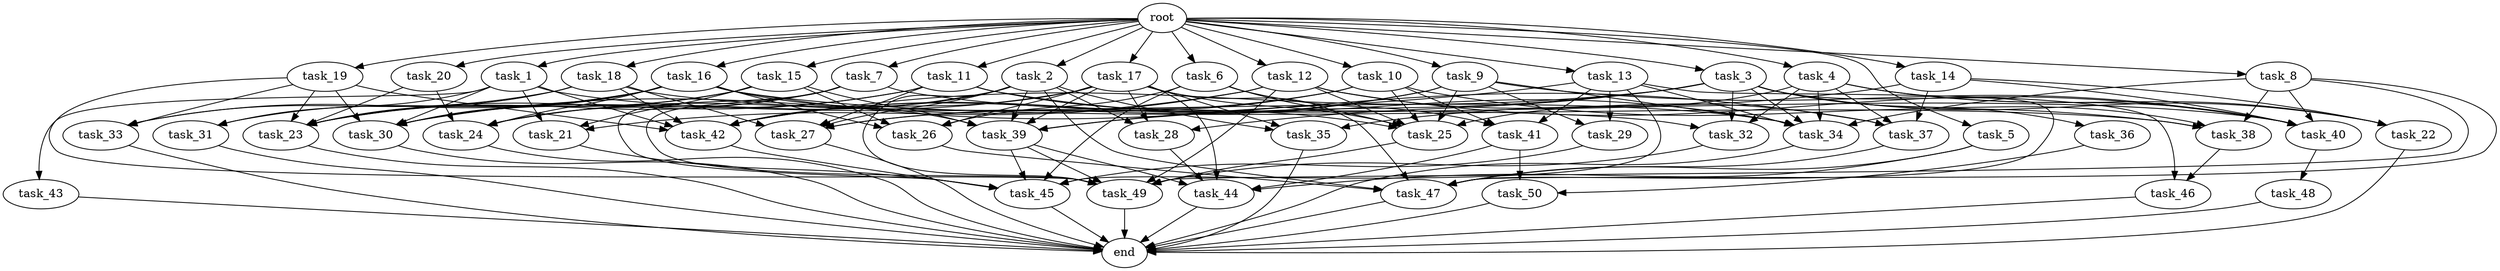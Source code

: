 digraph G {
  root [size="0.000000e+00"];
  task_1 [size="4.578890e+10"];
  task_2 [size="5.059968e+10"];
  task_3 [size="5.761496e+10"];
  task_4 [size="7.876929e+10"];
  task_5 [size="1.152274e+10"];
  task_6 [size="2.342051e+10"];
  task_7 [size="7.056688e+10"];
  task_8 [size="1.817105e+10"];
  task_9 [size="7.756156e+10"];
  task_10 [size="3.807194e+10"];
  task_11 [size="7.006523e+08"];
  task_12 [size="5.396981e+10"];
  task_13 [size="7.240047e+10"];
  task_14 [size="9.400574e+07"];
  task_15 [size="8.723330e+10"];
  task_16 [size="9.168817e+10"];
  task_17 [size="8.112165e+10"];
  task_18 [size="2.129361e+10"];
  task_19 [size="6.533981e+10"];
  task_20 [size="4.627312e+09"];
  task_21 [size="9.537357e+10"];
  task_22 [size="3.092307e+09"];
  task_23 [size="9.018840e+10"];
  task_24 [size="2.687409e+10"];
  task_25 [size="8.211715e+10"];
  task_26 [size="9.755398e+10"];
  task_27 [size="8.218322e+10"];
  task_28 [size="4.057217e+10"];
  task_29 [size="6.542705e+10"];
  task_30 [size="1.250974e+10"];
  task_31 [size="5.156312e+10"];
  task_32 [size="4.337396e+10"];
  task_33 [size="9.362175e+10"];
  task_34 [size="2.670409e+10"];
  task_35 [size="8.900362e+10"];
  task_36 [size="6.021033e+10"];
  task_37 [size="8.591295e+10"];
  task_38 [size="8.657563e+10"];
  task_39 [size="8.027209e+10"];
  task_40 [size="8.163854e+10"];
  task_41 [size="2.771036e+09"];
  task_42 [size="4.983852e+10"];
  task_43 [size="4.360515e+09"];
  task_44 [size="4.407221e+09"];
  task_45 [size="4.987698e+10"];
  task_46 [size="9.386475e+10"];
  task_47 [size="9.940323e+09"];
  task_48 [size="2.780687e+10"];
  task_49 [size="2.396894e+10"];
  task_50 [size="8.718923e+10"];
  end [size="0.000000e+00"];

  root -> task_1 [size="1.000000e-12"];
  root -> task_2 [size="1.000000e-12"];
  root -> task_3 [size="1.000000e-12"];
  root -> task_4 [size="1.000000e-12"];
  root -> task_5 [size="1.000000e-12"];
  root -> task_6 [size="1.000000e-12"];
  root -> task_7 [size="1.000000e-12"];
  root -> task_8 [size="1.000000e-12"];
  root -> task_9 [size="1.000000e-12"];
  root -> task_10 [size="1.000000e-12"];
  root -> task_11 [size="1.000000e-12"];
  root -> task_12 [size="1.000000e-12"];
  root -> task_13 [size="1.000000e-12"];
  root -> task_14 [size="1.000000e-12"];
  root -> task_15 [size="1.000000e-12"];
  root -> task_16 [size="1.000000e-12"];
  root -> task_17 [size="1.000000e-12"];
  root -> task_18 [size="1.000000e-12"];
  root -> task_19 [size="1.000000e-12"];
  root -> task_20 [size="1.000000e-12"];
  task_1 -> task_21 [size="3.179119e+08"];
  task_1 -> task_30 [size="2.084956e+07"];
  task_1 -> task_31 [size="2.578156e+08"];
  task_1 -> task_34 [size="3.814870e+07"];
  task_1 -> task_42 [size="6.229815e+07"];
  task_1 -> task_43 [size="4.360515e+07"];
  task_2 -> task_24 [size="5.374818e+07"];
  task_2 -> task_27 [size="1.643664e+08"];
  task_2 -> task_28 [size="1.352406e+08"];
  task_2 -> task_35 [size="2.966787e+08"];
  task_2 -> task_39 [size="1.337868e+08"];
  task_2 -> task_42 [size="6.229815e+07"];
  task_2 -> task_47 [size="1.420046e+07"];
  task_2 -> task_49 [size="2.996118e+07"];
  task_3 -> task_22 [size="1.030769e+07"];
  task_3 -> task_28 [size="1.352406e+08"];
  task_3 -> task_32 [size="1.445799e+08"];
  task_3 -> task_34 [size="3.814870e+07"];
  task_3 -> task_36 [size="6.021033e+08"];
  task_3 -> task_38 [size="2.164391e+08"];
  task_3 -> task_39 [size="1.337868e+08"];
  task_3 -> task_42 [size="6.229815e+07"];
  task_3 -> task_47 [size="1.420046e+07"];
  task_4 -> task_22 [size="1.030769e+07"];
  task_4 -> task_25 [size="1.173102e+08"];
  task_4 -> task_32 [size="1.445799e+08"];
  task_4 -> task_34 [size="3.814870e+07"];
  task_4 -> task_37 [size="2.147824e+08"];
  task_4 -> task_40 [size="1.360642e+08"];
  task_5 -> task_44 [size="8.814441e+06"];
  task_5 -> task_47 [size="1.420046e+07"];
  task_6 -> task_25 [size="1.173102e+08"];
  task_6 -> task_26 [size="2.438849e+08"];
  task_6 -> task_41 [size="9.236787e+06"];
  task_6 -> task_45 [size="7.125283e+07"];
  task_7 -> task_23 [size="1.288406e+08"];
  task_7 -> task_24 [size="5.374818e+07"];
  task_7 -> task_40 [size="1.360642e+08"];
  task_7 -> task_45 [size="7.125283e+07"];
  task_7 -> task_49 [size="2.996118e+07"];
  task_8 -> task_34 [size="3.814870e+07"];
  task_8 -> task_38 [size="2.164391e+08"];
  task_8 -> task_40 [size="1.360642e+08"];
  task_8 -> task_47 [size="1.420046e+07"];
  task_8 -> task_49 [size="2.996118e+07"];
  task_9 -> task_25 [size="1.173102e+08"];
  task_9 -> task_27 [size="1.643664e+08"];
  task_9 -> task_29 [size="3.271353e+08"];
  task_9 -> task_34 [size="3.814870e+07"];
  task_9 -> task_40 [size="1.360642e+08"];
  task_9 -> task_42 [size="6.229815e+07"];
  task_10 -> task_25 [size="1.173102e+08"];
  task_10 -> task_27 [size="1.643664e+08"];
  task_10 -> task_38 [size="2.164391e+08"];
  task_10 -> task_41 [size="9.236787e+06"];
  task_10 -> task_42 [size="6.229815e+07"];
  task_11 -> task_23 [size="1.288406e+08"];
  task_11 -> task_25 [size="1.173102e+08"];
  task_11 -> task_27 [size="1.643664e+08"];
  task_11 -> task_30 [size="2.084956e+07"];
  task_11 -> task_34 [size="3.814870e+07"];
  task_12 -> task_21 [size="3.179119e+08"];
  task_12 -> task_25 [size="1.173102e+08"];
  task_12 -> task_30 [size="2.084956e+07"];
  task_12 -> task_37 [size="2.147824e+08"];
  task_12 -> task_40 [size="1.360642e+08"];
  task_12 -> task_49 [size="2.996118e+07"];
  task_13 -> task_29 [size="3.271353e+08"];
  task_13 -> task_34 [size="3.814870e+07"];
  task_13 -> task_39 [size="1.337868e+08"];
  task_13 -> task_41 [size="9.236787e+06"];
  task_13 -> task_45 [size="7.125283e+07"];
  task_13 -> task_46 [size="4.693237e+08"];
  task_14 -> task_22 [size="1.030769e+07"];
  task_14 -> task_35 [size="2.966787e+08"];
  task_14 -> task_37 [size="2.147824e+08"];
  task_14 -> task_40 [size="1.360642e+08"];
  task_15 -> task_21 [size="3.179119e+08"];
  task_15 -> task_23 [size="1.288406e+08"];
  task_15 -> task_26 [size="2.438849e+08"];
  task_15 -> task_30 [size="2.084956e+07"];
  task_15 -> task_39 [size="1.337868e+08"];
  task_16 -> task_23 [size="1.288406e+08"];
  task_16 -> task_24 [size="5.374818e+07"];
  task_16 -> task_26 [size="2.438849e+08"];
  task_16 -> task_30 [size="2.084956e+07"];
  task_16 -> task_31 [size="2.578156e+08"];
  task_16 -> task_33 [size="3.120725e+08"];
  task_16 -> task_37 [size="2.147824e+08"];
  task_16 -> task_38 [size="2.164391e+08"];
  task_16 -> task_39 [size="1.337868e+08"];
  task_17 -> task_24 [size="5.374818e+07"];
  task_17 -> task_25 [size="1.173102e+08"];
  task_17 -> task_26 [size="2.438849e+08"];
  task_17 -> task_28 [size="1.352406e+08"];
  task_17 -> task_35 [size="2.966787e+08"];
  task_17 -> task_39 [size="1.337868e+08"];
  task_17 -> task_42 [size="6.229815e+07"];
  task_17 -> task_44 [size="8.814441e+06"];
  task_17 -> task_47 [size="1.420046e+07"];
  task_18 -> task_23 [size="1.288406e+08"];
  task_18 -> task_27 [size="1.643664e+08"];
  task_18 -> task_32 [size="1.445799e+08"];
  task_18 -> task_33 [size="3.120725e+08"];
  task_18 -> task_42 [size="6.229815e+07"];
  task_19 -> task_23 [size="1.288406e+08"];
  task_19 -> task_30 [size="2.084956e+07"];
  task_19 -> task_33 [size="3.120725e+08"];
  task_19 -> task_42 [size="6.229815e+07"];
  task_19 -> task_49 [size="2.996118e+07"];
  task_20 -> task_23 [size="1.288406e+08"];
  task_20 -> task_24 [size="5.374818e+07"];
  task_21 -> task_45 [size="7.125283e+07"];
  task_22 -> end [size="1.000000e-12"];
  task_23 -> end [size="1.000000e-12"];
  task_24 -> end [size="1.000000e-12"];
  task_25 -> task_49 [size="2.996118e+07"];
  task_26 -> task_47 [size="1.420046e+07"];
  task_27 -> end [size="1.000000e-12"];
  task_28 -> task_44 [size="8.814441e+06"];
  task_29 -> task_45 [size="7.125283e+07"];
  task_30 -> end [size="1.000000e-12"];
  task_31 -> end [size="1.000000e-12"];
  task_32 -> task_49 [size="2.996118e+07"];
  task_33 -> end [size="1.000000e-12"];
  task_34 -> end [size="1.000000e-12"];
  task_35 -> end [size="1.000000e-12"];
  task_36 -> task_50 [size="4.359462e+08"];
  task_37 -> task_47 [size="1.420046e+07"];
  task_38 -> task_46 [size="4.693237e+08"];
  task_39 -> task_44 [size="8.814441e+06"];
  task_39 -> task_45 [size="7.125283e+07"];
  task_39 -> task_49 [size="2.996118e+07"];
  task_40 -> task_48 [size="2.780687e+08"];
  task_41 -> task_44 [size="8.814441e+06"];
  task_41 -> task_50 [size="4.359462e+08"];
  task_42 -> task_45 [size="7.125283e+07"];
  task_43 -> end [size="1.000000e-12"];
  task_44 -> end [size="1.000000e-12"];
  task_45 -> end [size="1.000000e-12"];
  task_46 -> end [size="1.000000e-12"];
  task_47 -> end [size="1.000000e-12"];
  task_48 -> end [size="1.000000e-12"];
  task_49 -> end [size="1.000000e-12"];
  task_50 -> end [size="1.000000e-12"];
}
